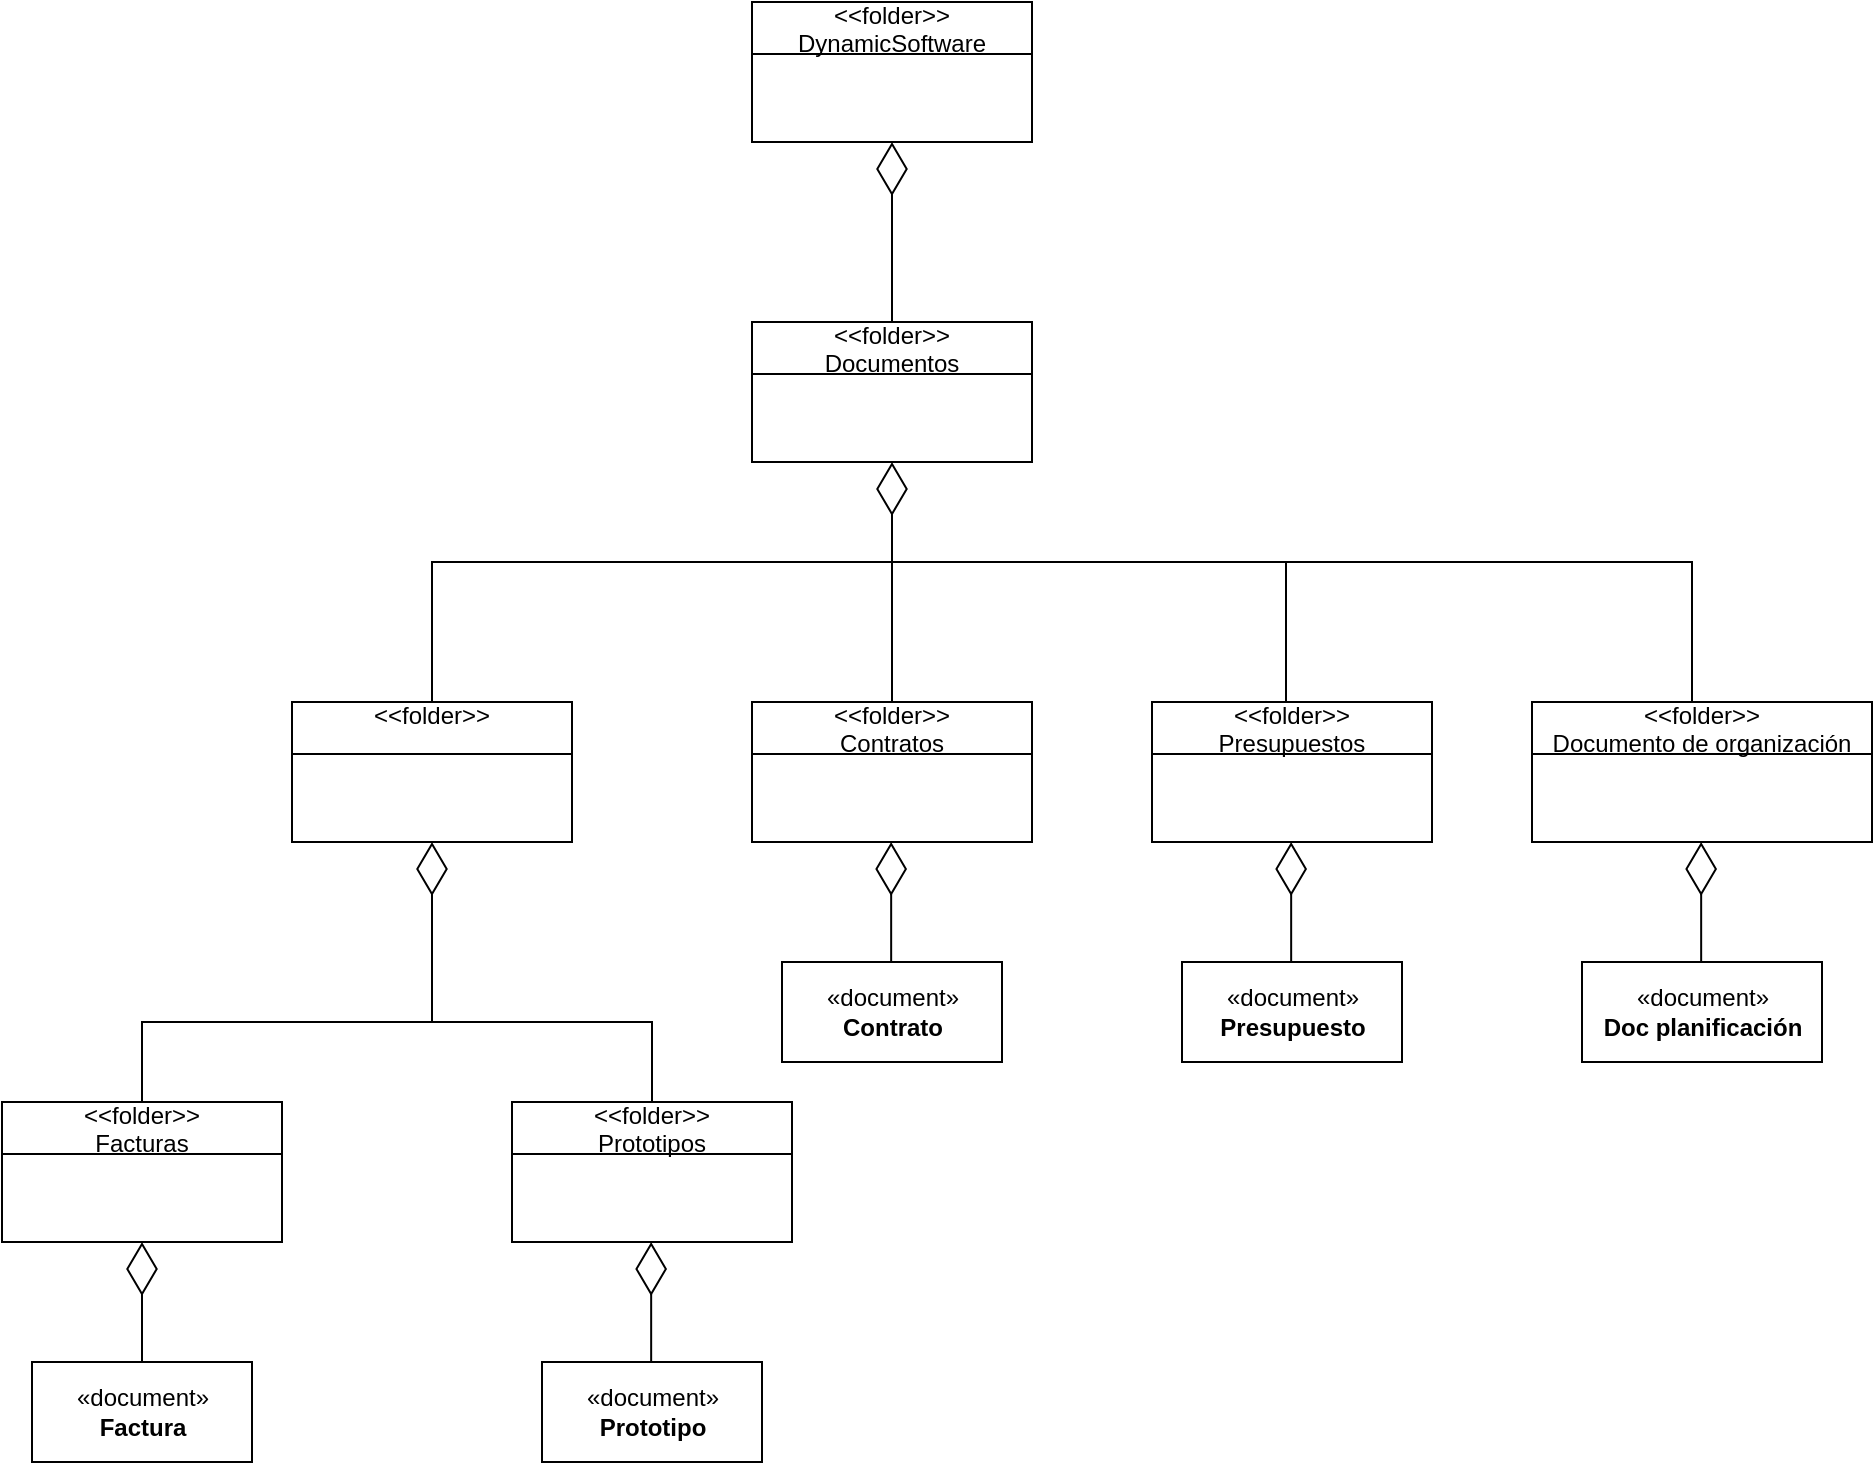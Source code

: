 <mxfile version="15.7.3" type="google"><diagram id="ozQ_3V8YHGxFbDLqrHVU" name="Page-1"><mxGraphModel dx="2036" dy="681" grid="1" gridSize="10" guides="1" tooltips="1" connect="1" arrows="1" fold="1" page="1" pageScale="1" pageWidth="827" pageHeight="1169" math="0" shadow="0"><root><mxCell id="0"/><mxCell id="1" parent="0"/><mxCell id="Ojlecie2-PELevgFupFe-1" value="&lt;&lt;folder&gt;&gt;&#10;DynamicSoftware" style="swimlane;fontStyle=0;childLayout=stackLayout;horizontal=1;startSize=26;fillColor=none;horizontalStack=0;resizeParent=1;resizeParentMax=0;resizeLast=0;collapsible=1;marginBottom=0;" vertex="1" parent="1"><mxGeometry x="330" y="10" width="140" height="70" as="geometry"/></mxCell><mxCell id="Ojlecie2-PELevgFupFe-6" value="&lt;&lt;folder&gt;&gt;&#10;Documentos" style="swimlane;fontStyle=0;childLayout=stackLayout;horizontal=1;startSize=26;fillColor=none;horizontalStack=0;resizeParent=1;resizeParentMax=0;resizeLast=0;collapsible=1;marginBottom=0;" vertex="1" parent="1"><mxGeometry x="330" y="170" width="140" height="70" as="geometry"/></mxCell><mxCell id="Ojlecie2-PELevgFupFe-7" value="" style="endArrow=diamondThin;endFill=0;endSize=24;html=1;rounded=0;entryX=0.5;entryY=1;entryDx=0;entryDy=0;exitX=0.5;exitY=0;exitDx=0;exitDy=0;" edge="1" parent="1" source="Ojlecie2-PELevgFupFe-6" target="Ojlecie2-PELevgFupFe-1"><mxGeometry width="160" relative="1" as="geometry"><mxPoint x="400" y="180" as="sourcePoint"/><mxPoint x="560" y="70" as="targetPoint"/></mxGeometry></mxCell><mxCell id="Ojlecie2-PELevgFupFe-8" value="&lt;&lt;folder&gt;&gt;&#10;Contratos" style="swimlane;fontStyle=0;childLayout=stackLayout;horizontal=1;startSize=26;fillColor=none;horizontalStack=0;resizeParent=1;resizeParentMax=0;resizeLast=0;collapsible=1;marginBottom=0;" vertex="1" parent="1"><mxGeometry x="330" y="360" width="140" height="70" as="geometry"/></mxCell><mxCell id="Ojlecie2-PELevgFupFe-9" value="" style="endArrow=diamondThin;endFill=0;endSize=24;html=1;rounded=0;entryX=0.5;entryY=1;entryDx=0;entryDy=0;exitX=0.5;exitY=0;exitDx=0;exitDy=0;" edge="1" parent="1" source="Ojlecie2-PELevgFupFe-8" target="Ojlecie2-PELevgFupFe-6"><mxGeometry width="160" relative="1" as="geometry"><mxPoint x="400" y="370" as="sourcePoint"/><mxPoint x="690" y="260" as="targetPoint"/></mxGeometry></mxCell><mxCell id="Ojlecie2-PELevgFupFe-10" value="&lt;&lt;folder&gt;&gt;&#10;Facturas" style="swimlane;fontStyle=0;childLayout=stackLayout;horizontal=1;startSize=26;fillColor=none;horizontalStack=0;resizeParent=1;resizeParentMax=0;resizeLast=0;collapsible=1;marginBottom=0;" vertex="1" parent="1"><mxGeometry x="-45" y="560" width="140" height="70" as="geometry"/></mxCell><mxCell id="Ojlecie2-PELevgFupFe-12" value="&lt;&lt;folder&gt;&gt;&#10;" style="swimlane;fontStyle=0;childLayout=stackLayout;horizontal=1;startSize=26;fillColor=none;horizontalStack=0;resizeParent=1;resizeParentMax=0;resizeLast=0;collapsible=1;marginBottom=0;" vertex="1" parent="1"><mxGeometry x="100" y="360" width="140" height="70" as="geometry"/></mxCell><mxCell id="Ojlecie2-PELevgFupFe-15" value="" style="endArrow=none;html=1;edgeStyle=orthogonalEdgeStyle;rounded=0;exitX=0.5;exitY=0;exitDx=0;exitDy=0;" edge="1" parent="1" source="Ojlecie2-PELevgFupFe-12"><mxGeometry relative="1" as="geometry"><mxPoint x="161" y="360" as="sourcePoint"/><mxPoint x="400" y="290" as="targetPoint"/><Array as="points"><mxPoint x="170" y="290"/></Array></mxGeometry></mxCell><mxCell id="Ojlecie2-PELevgFupFe-19" value="&lt;&lt;folder&gt;&gt;&#10;Presupuestos" style="swimlane;fontStyle=0;childLayout=stackLayout;horizontal=1;startSize=26;fillColor=none;horizontalStack=0;resizeParent=1;resizeParentMax=0;resizeLast=0;collapsible=1;marginBottom=0;" vertex="1" parent="1"><mxGeometry x="530" y="360" width="140" height="70" as="geometry"/></mxCell><mxCell id="Ojlecie2-PELevgFupFe-20" value="" style="endArrow=none;html=1;edgeStyle=orthogonalEdgeStyle;rounded=0;exitX=0.5;exitY=0;exitDx=0;exitDy=0;" edge="1" parent="1"><mxGeometry relative="1" as="geometry"><mxPoint x="597" y="360" as="sourcePoint"/><mxPoint x="400" y="290" as="targetPoint"/><Array as="points"><mxPoint x="597" y="290"/></Array></mxGeometry></mxCell><mxCell id="Ojlecie2-PELevgFupFe-21" value="&lt;&lt;folder&gt;&gt;&#10;Documento de organización" style="swimlane;fontStyle=0;childLayout=stackLayout;horizontal=1;startSize=26;fillColor=none;horizontalStack=0;resizeParent=1;resizeParentMax=0;resizeLast=0;collapsible=1;marginBottom=0;" vertex="1" parent="1"><mxGeometry x="720" y="360" width="170" height="70" as="geometry"/></mxCell><mxCell id="Ojlecie2-PELevgFupFe-22" value="" style="endArrow=none;html=1;edgeStyle=orthogonalEdgeStyle;rounded=0;exitX=0.5;exitY=0;exitDx=0;exitDy=0;" edge="1" parent="1"><mxGeometry relative="1" as="geometry"><mxPoint x="787" y="360" as="sourcePoint"/><mxPoint x="590" y="290" as="targetPoint"/><Array as="points"><mxPoint x="800" y="360"/><mxPoint x="800" y="290"/></Array></mxGeometry></mxCell><mxCell id="Ojlecie2-PELevgFupFe-26" style="rounded=0;orthogonalLoop=1;jettySize=auto;html=1;endArrow=none;endFill=0;" edge="1" parent="1"><mxGeometry relative="1" as="geometry"><mxPoint x="170" y="520" as="targetPoint"/><mxPoint x="25" y="560" as="sourcePoint"/><Array as="points"><mxPoint x="25" y="520"/></Array></mxGeometry></mxCell><mxCell id="Ojlecie2-PELevgFupFe-23" value="«document»&lt;br&gt;&lt;b&gt;Factura&lt;/b&gt;" style="html=1;" vertex="1" parent="1"><mxGeometry x="-30" y="690" width="110" height="50" as="geometry"/></mxCell><mxCell id="Ojlecie2-PELevgFupFe-24" value="" style="endArrow=diamondThin;endFill=0;endSize=24;html=1;rounded=0;entryX=0.5;entryY=1;entryDx=0;entryDy=0;" edge="1" parent="1" target="Ojlecie2-PELevgFupFe-12"><mxGeometry width="160" relative="1" as="geometry"><mxPoint x="170" y="520" as="sourcePoint"/><mxPoint x="600" y="460" as="targetPoint"/></mxGeometry></mxCell><mxCell id="Ojlecie2-PELevgFupFe-29" style="rounded=0;orthogonalLoop=1;jettySize=auto;html=1;endArrow=none;endFill=0;exitX=0.5;exitY=0;exitDx=0;exitDy=0;" edge="1" parent="1" source="Ojlecie2-PELevgFupFe-32"><mxGeometry relative="1" as="geometry"><mxPoint x="170" y="520" as="targetPoint"/><Array as="points"><mxPoint x="280" y="520"/></Array><mxPoint x="285" y="570" as="sourcePoint"/></mxGeometry></mxCell><mxCell id="Ojlecie2-PELevgFupFe-30" value="«document»&lt;br&gt;&lt;b&gt;Prototipo&lt;/b&gt;" style="html=1;" vertex="1" parent="1"><mxGeometry x="225" y="690" width="110" height="50" as="geometry"/></mxCell><mxCell id="Ojlecie2-PELevgFupFe-32" value="&lt;&lt;folder&gt;&gt;&#10;Prototipos" style="swimlane;fontStyle=0;childLayout=stackLayout;horizontal=1;startSize=26;fillColor=none;horizontalStack=0;resizeParent=1;resizeParentMax=0;resizeLast=0;collapsible=1;marginBottom=0;" vertex="1" parent="1"><mxGeometry x="210" y="560" width="140" height="70" as="geometry"/></mxCell><mxCell id="Ojlecie2-PELevgFupFe-33" value="" style="endArrow=diamondThin;endFill=0;endSize=24;html=1;rounded=0;entryX=0.5;entryY=1;entryDx=0;entryDy=0;" edge="1" parent="1" target="Ojlecie2-PELevgFupFe-10"><mxGeometry width="160" relative="1" as="geometry"><mxPoint x="25" y="690" as="sourcePoint"/><mxPoint x="180" y="690" as="targetPoint"/></mxGeometry></mxCell><mxCell id="Ojlecie2-PELevgFupFe-34" value="" style="endArrow=diamondThin;endFill=0;endSize=24;html=1;rounded=0;entryX=0.5;entryY=1;entryDx=0;entryDy=0;" edge="1" parent="1"><mxGeometry width="160" relative="1" as="geometry"><mxPoint x="279.58" y="690" as="sourcePoint"/><mxPoint x="279.58" y="630" as="targetPoint"/></mxGeometry></mxCell><mxCell id="Ojlecie2-PELevgFupFe-35" value="«document»&lt;br&gt;&lt;b&gt;Contrato&lt;/b&gt;" style="html=1;" vertex="1" parent="1"><mxGeometry x="345" y="490" width="110" height="50" as="geometry"/></mxCell><mxCell id="Ojlecie2-PELevgFupFe-36" value="" style="endArrow=diamondThin;endFill=0;endSize=24;html=1;rounded=0;entryX=0.5;entryY=1;entryDx=0;entryDy=0;" edge="1" parent="1"><mxGeometry width="160" relative="1" as="geometry"><mxPoint x="399.58" y="490" as="sourcePoint"/><mxPoint x="399.58" y="430" as="targetPoint"/></mxGeometry></mxCell><mxCell id="Ojlecie2-PELevgFupFe-39" value="«document»&lt;br&gt;&lt;b&gt;Presupuesto&lt;/b&gt;" style="html=1;" vertex="1" parent="1"><mxGeometry x="545" y="490" width="110" height="50" as="geometry"/></mxCell><mxCell id="Ojlecie2-PELevgFupFe-40" value="" style="endArrow=diamondThin;endFill=0;endSize=24;html=1;rounded=0;entryX=0.5;entryY=1;entryDx=0;entryDy=0;" edge="1" parent="1"><mxGeometry width="160" relative="1" as="geometry"><mxPoint x="599.58" y="490" as="sourcePoint"/><mxPoint x="599.58" y="430" as="targetPoint"/></mxGeometry></mxCell><mxCell id="Ojlecie2-PELevgFupFe-41" value="«document»&lt;br&gt;&lt;b&gt;Doc planificación&lt;/b&gt;" style="html=1;" vertex="1" parent="1"><mxGeometry x="745" y="490" width="120" height="50" as="geometry"/></mxCell><mxCell id="Ojlecie2-PELevgFupFe-42" value="" style="endArrow=diamondThin;endFill=0;endSize=24;html=1;rounded=0;entryX=0.5;entryY=1;entryDx=0;entryDy=0;" edge="1" parent="1"><mxGeometry width="160" relative="1" as="geometry"><mxPoint x="804.58" y="490" as="sourcePoint"/><mxPoint x="804.58" y="430" as="targetPoint"/></mxGeometry></mxCell></root></mxGraphModel></diagram></mxfile>